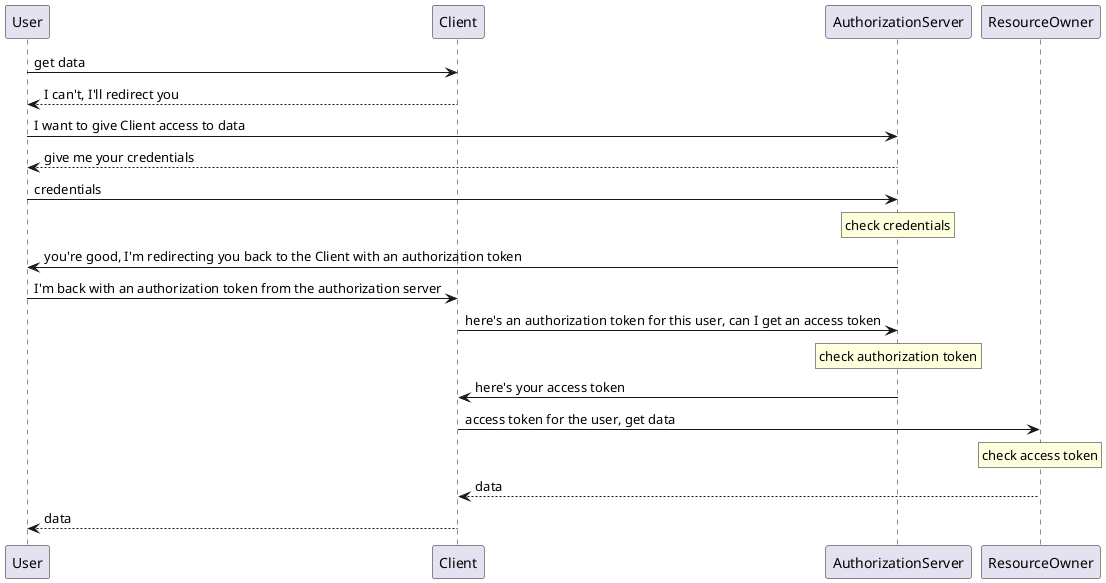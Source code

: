 @startuml
User -> Client:  get data
Client --> User: I can't, I'll redirect you
User -> AuthorizationServer: I want to give Client access to data
AuthorizationServer --> User: give me your credentials
User -> AuthorizationServer: credentials
rnote over AuthorizationServer
  check credentials
endrnote
AuthorizationServer -> User: you're good, I'm redirecting you back to the Client with an authorization token
User -> Client: I'm back with an authorization token from the authorization server
Client -> AuthorizationServer: here's an authorization token for this user, can I get an access token
rnote over AuthorizationServer
  check authorization token
endrnote
AuthorizationServer -> Client: here's your access token
Client -> ResourceOwner: access token for the user, get data
rnote over ResourceOwner
  check access token
endrnote
ResourceOwner --> Client: data
Client --> User: data
@enduml
